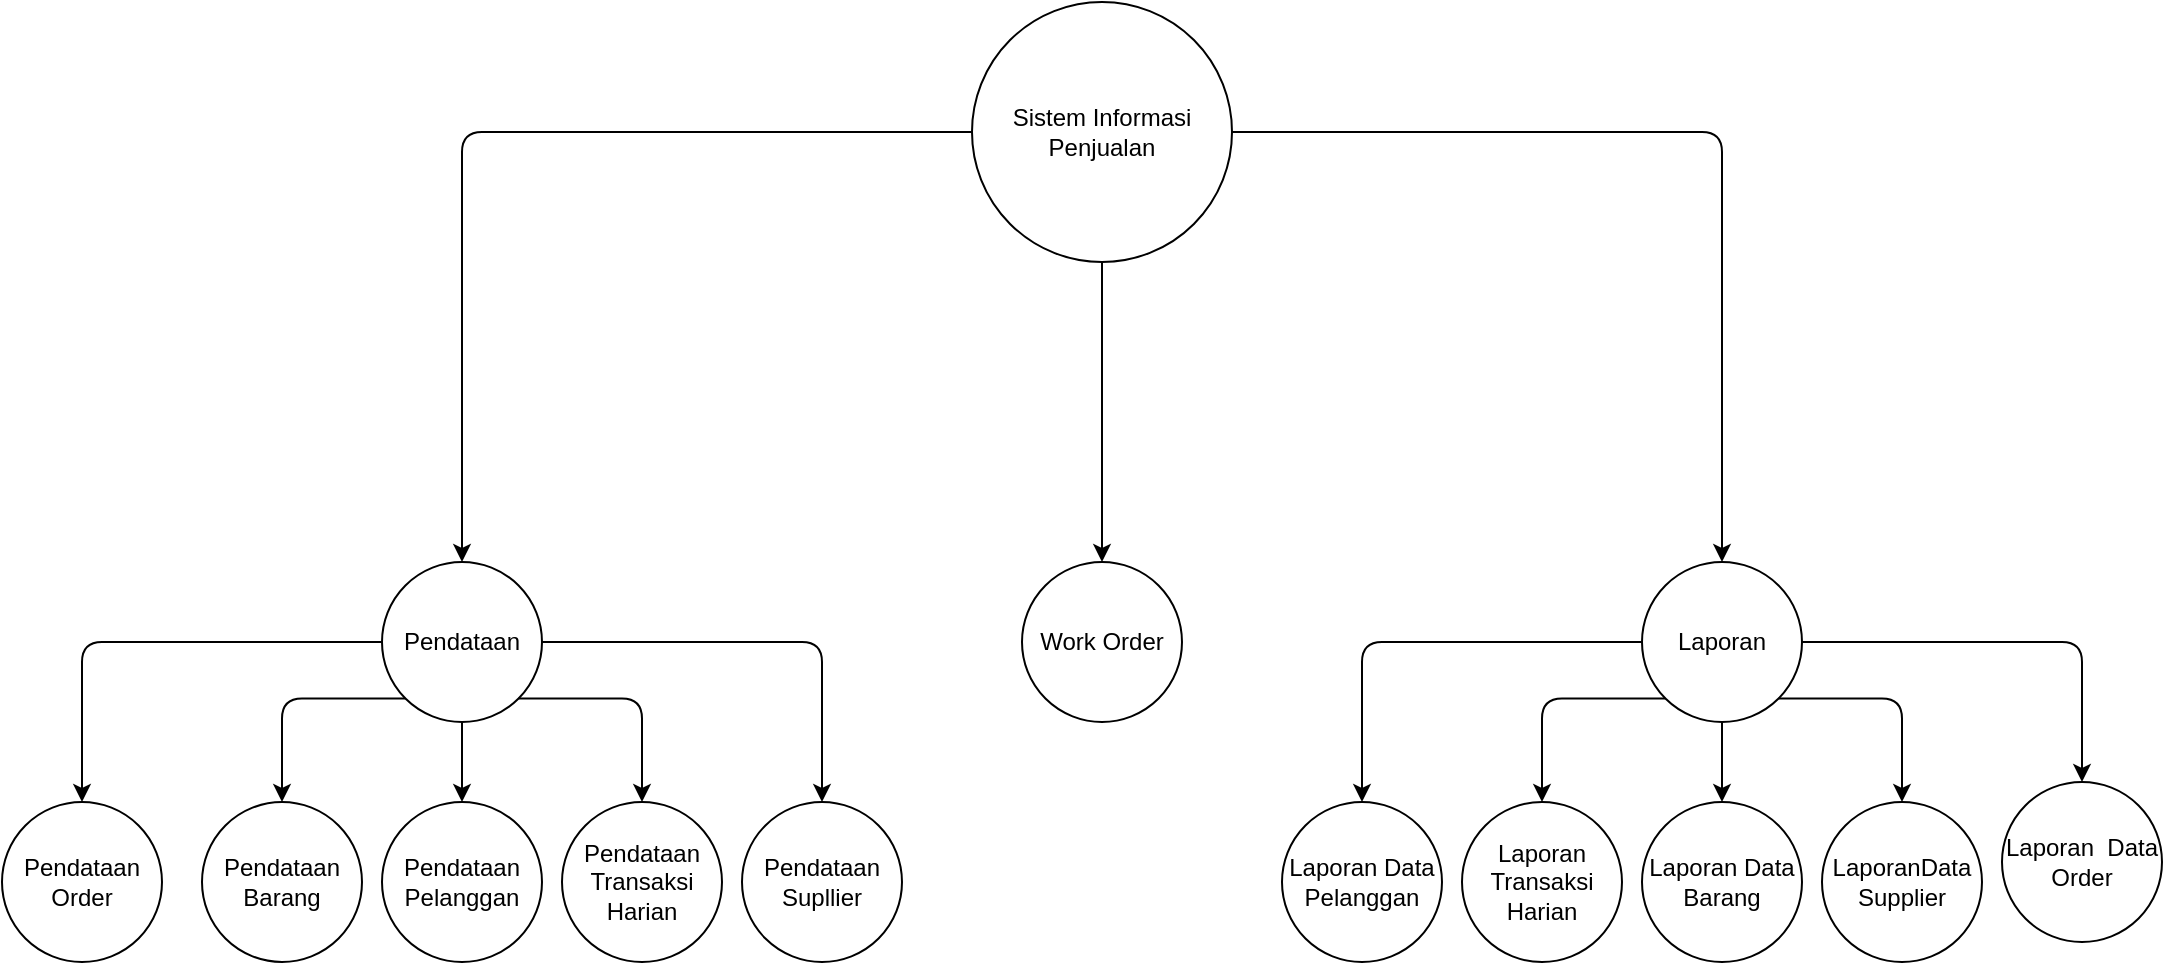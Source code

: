 <mxfile version="13.0.2" type="github">
  <diagram id="YZpsiEZgugOvdtF6i5dn" name="Page-1">
    <mxGraphModel dx="1240" dy="703" grid="1" gridSize="10" guides="1" tooltips="1" connect="1" arrows="1" fold="1" page="1" pageScale="1" pageWidth="1100" pageHeight="850" math="0" shadow="0">
      <root>
        <mxCell id="0" />
        <mxCell id="1" parent="0" />
        <mxCell id="XrwRG26yM8gOVDg1mBpr-1" value="Sistem Informasi Penjualan" style="ellipse;whiteSpace=wrap;html=1;aspect=fixed;" vertex="1" parent="1">
          <mxGeometry x="505" y="80" width="130" height="130" as="geometry" />
        </mxCell>
        <mxCell id="XrwRG26yM8gOVDg1mBpr-46" value="Pendataan" style="ellipse;whiteSpace=wrap;html=1;aspect=fixed;" vertex="1" parent="1">
          <mxGeometry x="210" y="360" width="80" height="80" as="geometry" />
        </mxCell>
        <mxCell id="XrwRG26yM8gOVDg1mBpr-47" value="Work Order" style="ellipse;whiteSpace=wrap;html=1;aspect=fixed;" vertex="1" parent="1">
          <mxGeometry x="530" y="360" width="80" height="80" as="geometry" />
        </mxCell>
        <mxCell id="XrwRG26yM8gOVDg1mBpr-48" value="Laporan" style="ellipse;whiteSpace=wrap;html=1;aspect=fixed;" vertex="1" parent="1">
          <mxGeometry x="840" y="360" width="80" height="80" as="geometry" />
        </mxCell>
        <mxCell id="XrwRG26yM8gOVDg1mBpr-49" value="" style="edgeStyle=segmentEdgeStyle;endArrow=classic;html=1;exitX=0;exitY=0.5;exitDx=0;exitDy=0;entryX=0.5;entryY=0;entryDx=0;entryDy=0;" edge="1" parent="1" source="XrwRG26yM8gOVDg1mBpr-1" target="XrwRG26yM8gOVDg1mBpr-46">
          <mxGeometry width="50" height="50" relative="1" as="geometry">
            <mxPoint x="410" y="230" as="sourcePoint" />
            <mxPoint x="460" y="180" as="targetPoint" />
          </mxGeometry>
        </mxCell>
        <mxCell id="XrwRG26yM8gOVDg1mBpr-50" value="" style="endArrow=classic;html=1;exitX=0.5;exitY=1;exitDx=0;exitDy=0;entryX=0.5;entryY=0;entryDx=0;entryDy=0;" edge="1" parent="1" source="XrwRG26yM8gOVDg1mBpr-1" target="XrwRG26yM8gOVDg1mBpr-47">
          <mxGeometry width="50" height="50" relative="1" as="geometry">
            <mxPoint x="520" y="350" as="sourcePoint" />
            <mxPoint x="570" y="300" as="targetPoint" />
          </mxGeometry>
        </mxCell>
        <mxCell id="XrwRG26yM8gOVDg1mBpr-51" value="" style="edgeStyle=segmentEdgeStyle;endArrow=classic;html=1;exitX=1;exitY=0.5;exitDx=0;exitDy=0;entryX=0.5;entryY=0;entryDx=0;entryDy=0;" edge="1" parent="1" source="XrwRG26yM8gOVDg1mBpr-1" target="XrwRG26yM8gOVDg1mBpr-48">
          <mxGeometry width="50" height="50" relative="1" as="geometry">
            <mxPoint x="630" y="250" as="sourcePoint" />
            <mxPoint x="680" y="200" as="targetPoint" />
          </mxGeometry>
        </mxCell>
        <mxCell id="XrwRG26yM8gOVDg1mBpr-52" value="Pendataan&lt;br&gt;Barang" style="ellipse;whiteSpace=wrap;html=1;aspect=fixed;" vertex="1" parent="1">
          <mxGeometry x="120" y="480" width="80" height="80" as="geometry" />
        </mxCell>
        <mxCell id="XrwRG26yM8gOVDg1mBpr-53" value="Pendataan Pelanggan" style="ellipse;whiteSpace=wrap;html=1;aspect=fixed;" vertex="1" parent="1">
          <mxGeometry x="210" y="480" width="80" height="80" as="geometry" />
        </mxCell>
        <mxCell id="XrwRG26yM8gOVDg1mBpr-54" value="Pendataan&lt;br&gt;Supllier" style="ellipse;whiteSpace=wrap;html=1;aspect=fixed;" vertex="1" parent="1">
          <mxGeometry x="390" y="480" width="80" height="80" as="geometry" />
        </mxCell>
        <mxCell id="XrwRG26yM8gOVDg1mBpr-55" value="" style="endArrow=classic;html=1;exitX=0.5;exitY=1;exitDx=0;exitDy=0;entryX=0.5;entryY=0;entryDx=0;entryDy=0;" edge="1" parent="1" source="XrwRG26yM8gOVDg1mBpr-46" target="XrwRG26yM8gOVDg1mBpr-53">
          <mxGeometry width="50" height="50" relative="1" as="geometry">
            <mxPoint x="480" y="420" as="sourcePoint" />
            <mxPoint x="530" y="370" as="targetPoint" />
          </mxGeometry>
        </mxCell>
        <mxCell id="XrwRG26yM8gOVDg1mBpr-56" value="" style="edgeStyle=segmentEdgeStyle;endArrow=classic;html=1;exitX=0;exitY=1;exitDx=0;exitDy=0;entryX=0.5;entryY=0;entryDx=0;entryDy=0;" edge="1" parent="1" source="XrwRG26yM8gOVDg1mBpr-46" target="XrwRG26yM8gOVDg1mBpr-52">
          <mxGeometry width="50" height="50" relative="1" as="geometry">
            <mxPoint x="140" y="440" as="sourcePoint" />
            <mxPoint x="190" y="390" as="targetPoint" />
          </mxGeometry>
        </mxCell>
        <mxCell id="XrwRG26yM8gOVDg1mBpr-57" value="" style="edgeStyle=segmentEdgeStyle;endArrow=classic;html=1;exitX=1;exitY=0.5;exitDx=0;exitDy=0;entryX=0.5;entryY=0;entryDx=0;entryDy=0;" edge="1" parent="1" source="XrwRG26yM8gOVDg1mBpr-46" target="XrwRG26yM8gOVDg1mBpr-54">
          <mxGeometry width="50" height="50" relative="1" as="geometry">
            <mxPoint x="230.0" y="410" as="sourcePoint" />
            <mxPoint x="170" y="490" as="targetPoint" />
          </mxGeometry>
        </mxCell>
        <mxCell id="XrwRG26yM8gOVDg1mBpr-58" value="Laporan Data Pelanggan" style="ellipse;whiteSpace=wrap;html=1;aspect=fixed;" vertex="1" parent="1">
          <mxGeometry x="660" y="480" width="80" height="80" as="geometry" />
        </mxCell>
        <mxCell id="XrwRG26yM8gOVDg1mBpr-59" value="Laporan Transaksi Harian" style="ellipse;whiteSpace=wrap;html=1;aspect=fixed;" vertex="1" parent="1">
          <mxGeometry x="750" y="480" width="80" height="80" as="geometry" />
        </mxCell>
        <mxCell id="XrwRG26yM8gOVDg1mBpr-60" value="Pendataan Order" style="ellipse;whiteSpace=wrap;html=1;aspect=fixed;" vertex="1" parent="1">
          <mxGeometry x="20" y="480" width="80" height="80" as="geometry" />
        </mxCell>
        <mxCell id="XrwRG26yM8gOVDg1mBpr-61" value="" style="edgeStyle=segmentEdgeStyle;endArrow=classic;html=1;exitX=0;exitY=0.5;exitDx=0;exitDy=0;entryX=0.5;entryY=0;entryDx=0;entryDy=0;" edge="1" parent="1" source="XrwRG26yM8gOVDg1mBpr-46" target="XrwRG26yM8gOVDg1mBpr-60">
          <mxGeometry width="50" height="50" relative="1" as="geometry">
            <mxPoint x="80" y="450" as="sourcePoint" />
            <mxPoint x="130" y="400" as="targetPoint" />
          </mxGeometry>
        </mxCell>
        <mxCell id="XrwRG26yM8gOVDg1mBpr-62" value="Pendataan Transaksi Harian" style="ellipse;whiteSpace=wrap;html=1;aspect=fixed;" vertex="1" parent="1">
          <mxGeometry x="300" y="480" width="80" height="80" as="geometry" />
        </mxCell>
        <mxCell id="XrwRG26yM8gOVDg1mBpr-63" value="" style="edgeStyle=segmentEdgeStyle;endArrow=classic;html=1;exitX=1;exitY=1;exitDx=0;exitDy=0;entryX=0.5;entryY=0;entryDx=0;entryDy=0;" edge="1" parent="1" source="XrwRG26yM8gOVDg1mBpr-46" target="XrwRG26yM8gOVDg1mBpr-62">
          <mxGeometry width="50" height="50" relative="1" as="geometry">
            <mxPoint x="320" y="470" as="sourcePoint" />
            <mxPoint x="370" y="420" as="targetPoint" />
          </mxGeometry>
        </mxCell>
        <mxCell id="XrwRG26yM8gOVDg1mBpr-64" value="" style="edgeStyle=segmentEdgeStyle;endArrow=classic;html=1;exitX=0;exitY=0.5;exitDx=0;exitDy=0;entryX=0.5;entryY=0;entryDx=0;entryDy=0;" edge="1" parent="1" source="XrwRG26yM8gOVDg1mBpr-48" target="XrwRG26yM8gOVDg1mBpr-58">
          <mxGeometry width="50" height="50" relative="1" as="geometry">
            <mxPoint x="720" y="460" as="sourcePoint" />
            <mxPoint x="760" y="480" as="targetPoint" />
          </mxGeometry>
        </mxCell>
        <mxCell id="XrwRG26yM8gOVDg1mBpr-67" value="" style="edgeStyle=segmentEdgeStyle;endArrow=classic;html=1;exitX=0;exitY=1;exitDx=0;exitDy=0;entryX=0.5;entryY=0;entryDx=0;entryDy=0;" edge="1" parent="1" source="XrwRG26yM8gOVDg1mBpr-48" target="XrwRG26yM8gOVDg1mBpr-59">
          <mxGeometry width="50" height="50" relative="1" as="geometry">
            <mxPoint x="890" y="490" as="sourcePoint" />
            <mxPoint x="940" y="440" as="targetPoint" />
          </mxGeometry>
        </mxCell>
        <mxCell id="XrwRG26yM8gOVDg1mBpr-68" value="Laporan Data Barang" style="ellipse;whiteSpace=wrap;html=1;aspect=fixed;" vertex="1" parent="1">
          <mxGeometry x="840" y="480" width="80" height="80" as="geometry" />
        </mxCell>
        <mxCell id="XrwRG26yM8gOVDg1mBpr-69" value="" style="edgeStyle=segmentEdgeStyle;endArrow=classic;html=1;exitX=0.5;exitY=1;exitDx=0;exitDy=0;entryX=0.5;entryY=0;entryDx=0;entryDy=0;" edge="1" parent="1" source="XrwRG26yM8gOVDg1mBpr-48" target="XrwRG26yM8gOVDg1mBpr-68">
          <mxGeometry width="50" height="50" relative="1" as="geometry">
            <mxPoint x="1010" y="490" as="sourcePoint" />
            <mxPoint x="1060" y="440" as="targetPoint" />
            <Array as="points">
              <mxPoint x="880" y="460" />
              <mxPoint x="880" y="460" />
            </Array>
          </mxGeometry>
        </mxCell>
        <mxCell id="XrwRG26yM8gOVDg1mBpr-70" value="LaporanData Supplier" style="ellipse;whiteSpace=wrap;html=1;aspect=fixed;" vertex="1" parent="1">
          <mxGeometry x="930" y="480" width="80" height="80" as="geometry" />
        </mxCell>
        <mxCell id="XrwRG26yM8gOVDg1mBpr-71" value="" style="edgeStyle=segmentEdgeStyle;endArrow=classic;html=1;exitX=1;exitY=1;exitDx=0;exitDy=0;entryX=0.5;entryY=0;entryDx=0;entryDy=0;" edge="1" parent="1" source="XrwRG26yM8gOVDg1mBpr-48" target="XrwRG26yM8gOVDg1mBpr-70">
          <mxGeometry width="50" height="50" relative="1" as="geometry">
            <mxPoint x="990" y="440" as="sourcePoint" />
            <mxPoint x="1040" y="390" as="targetPoint" />
          </mxGeometry>
        </mxCell>
        <mxCell id="XrwRG26yM8gOVDg1mBpr-72" value="Laporan&amp;nbsp; Data Order" style="ellipse;whiteSpace=wrap;html=1;aspect=fixed;" vertex="1" parent="1">
          <mxGeometry x="1020" y="470" width="80" height="80" as="geometry" />
        </mxCell>
        <mxCell id="XrwRG26yM8gOVDg1mBpr-73" value="" style="edgeStyle=segmentEdgeStyle;endArrow=classic;html=1;exitX=1;exitY=0.5;exitDx=0;exitDy=0;entryX=0.5;entryY=0;entryDx=0;entryDy=0;" edge="1" parent="1" source="XrwRG26yM8gOVDg1mBpr-48" target="XrwRG26yM8gOVDg1mBpr-72">
          <mxGeometry width="50" height="50" relative="1" as="geometry">
            <mxPoint x="970" y="420" as="sourcePoint" />
            <mxPoint x="1020" y="370" as="targetPoint" />
          </mxGeometry>
        </mxCell>
      </root>
    </mxGraphModel>
  </diagram>
</mxfile>
